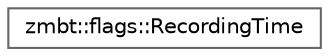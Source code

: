 digraph "Graphical Class Hierarchy"
{
 // LATEX_PDF_SIZE
  bgcolor="transparent";
  edge [fontname=Helvetica,fontsize=10,labelfontname=Helvetica,labelfontsize=10];
  node [fontname=Helvetica,fontsize=10,shape=box,height=0.2,width=0.4];
  rankdir="LR";
  Node0 [id="Node000000",label="zmbt::flags::RecordingTime",height=0.2,width=0.4,color="grey40", fillcolor="white", style="filled",URL="$classzmbt_1_1flags_1_1RecordingTime.html",tooltip=" "];
}
